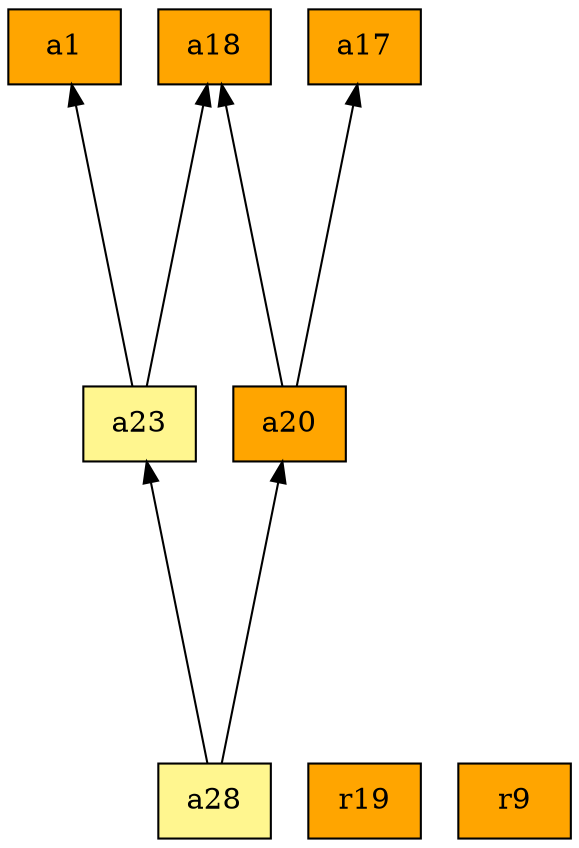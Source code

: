 digraph G {
rankdir=BT;ranksep="2.0";
"a1" [shape=record,fillcolor=orange,style=filled,label="{a1}"];
"a23" [shape=record,fillcolor=khaki1,style=filled,label="{a23}"];
"a20" [shape=record,fillcolor=orange,style=filled,label="{a20}"];
"r19" [shape=record,fillcolor=orange,style=filled,label="{r19}"];
"a17" [shape=record,fillcolor=orange,style=filled,label="{a17}"];
"a18" [shape=record,fillcolor=orange,style=filled,label="{a18}"];
"r9" [shape=record,fillcolor=orange,style=filled,label="{r9}"];
"a28" [shape=record,fillcolor=khaki1,style=filled,label="{a28}"];
"a23" -> "a1"
"a23" -> "a18"
"a20" -> "a18"
"a20" -> "a17"
"a28" -> "a23"
"a28" -> "a20"
}